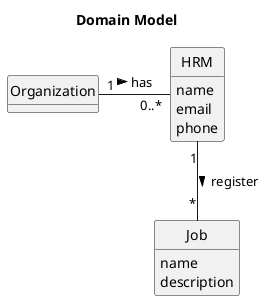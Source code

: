@startuml
skinparam monochrome true
skinparam packageStyle rectangle
skinparam shadowing false

'left to right direction

skinparam classAttributeIconSize 0

hide circle

hide methods

title Domain Model

class Organization {

}

class Job {
    name
    description

}

class HRM {
    name
    email
    phone
}


Organization "1" - "0..*" HRM: has >
HRM "1" -- "*" Job : register   >

@enduml